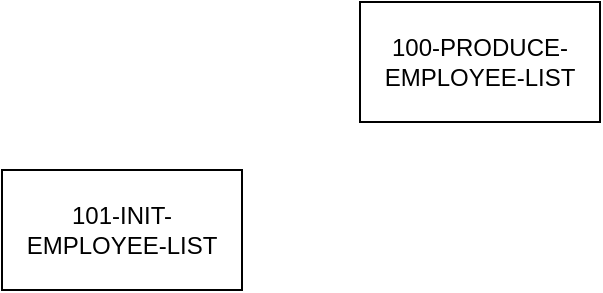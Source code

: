 <mxfile version="27.0.2">
  <diagram name="Page-1" id="BujZoUWbbAuTylbUrR1K">
    <mxGraphModel dx="1103" dy="1202" grid="0" gridSize="10" guides="1" tooltips="1" connect="1" arrows="1" fold="1" page="0" pageScale="1" pageWidth="850" pageHeight="1100" math="0" shadow="0">
      <root>
        <mxCell id="0" />
        <mxCell id="1" parent="0" />
        <mxCell id="6ozQBMaHB9t8dY59FctQ-1" value="&lt;div&gt;100-PRODUCE-EMPLOYEE-LIST&lt;/div&gt;" style="rounded=0;whiteSpace=wrap;html=1;" vertex="1" parent="1">
          <mxGeometry x="105" y="-115" width="120" height="60" as="geometry" />
        </mxCell>
        <mxCell id="6ozQBMaHB9t8dY59FctQ-2" value="&lt;div&gt;101-INIT-EMPLOYEE-LIST&lt;/div&gt;" style="rounded=0;whiteSpace=wrap;html=1;" vertex="1" parent="1">
          <mxGeometry x="-74" y="-31" width="120" height="60" as="geometry" />
        </mxCell>
      </root>
    </mxGraphModel>
  </diagram>
</mxfile>
